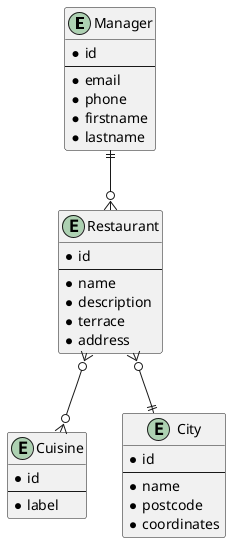 @startuml

entity Manager {
   * id
   ---
   * email
   * phone
   * firstname
   * lastname
}

entity Restaurant {
   * id
   ---
   * name
   * description
   * terrace
   * address
}

entity Cuisine {
   * id
   ---
   * label
}

entity City {
   * id
   ---
   * name
   * postcode
   * coordinates
}

Restaurant }o--|| City
Restaurant }o--o{ Cuisine
Manager ||--o{ Restaurant



@enduml